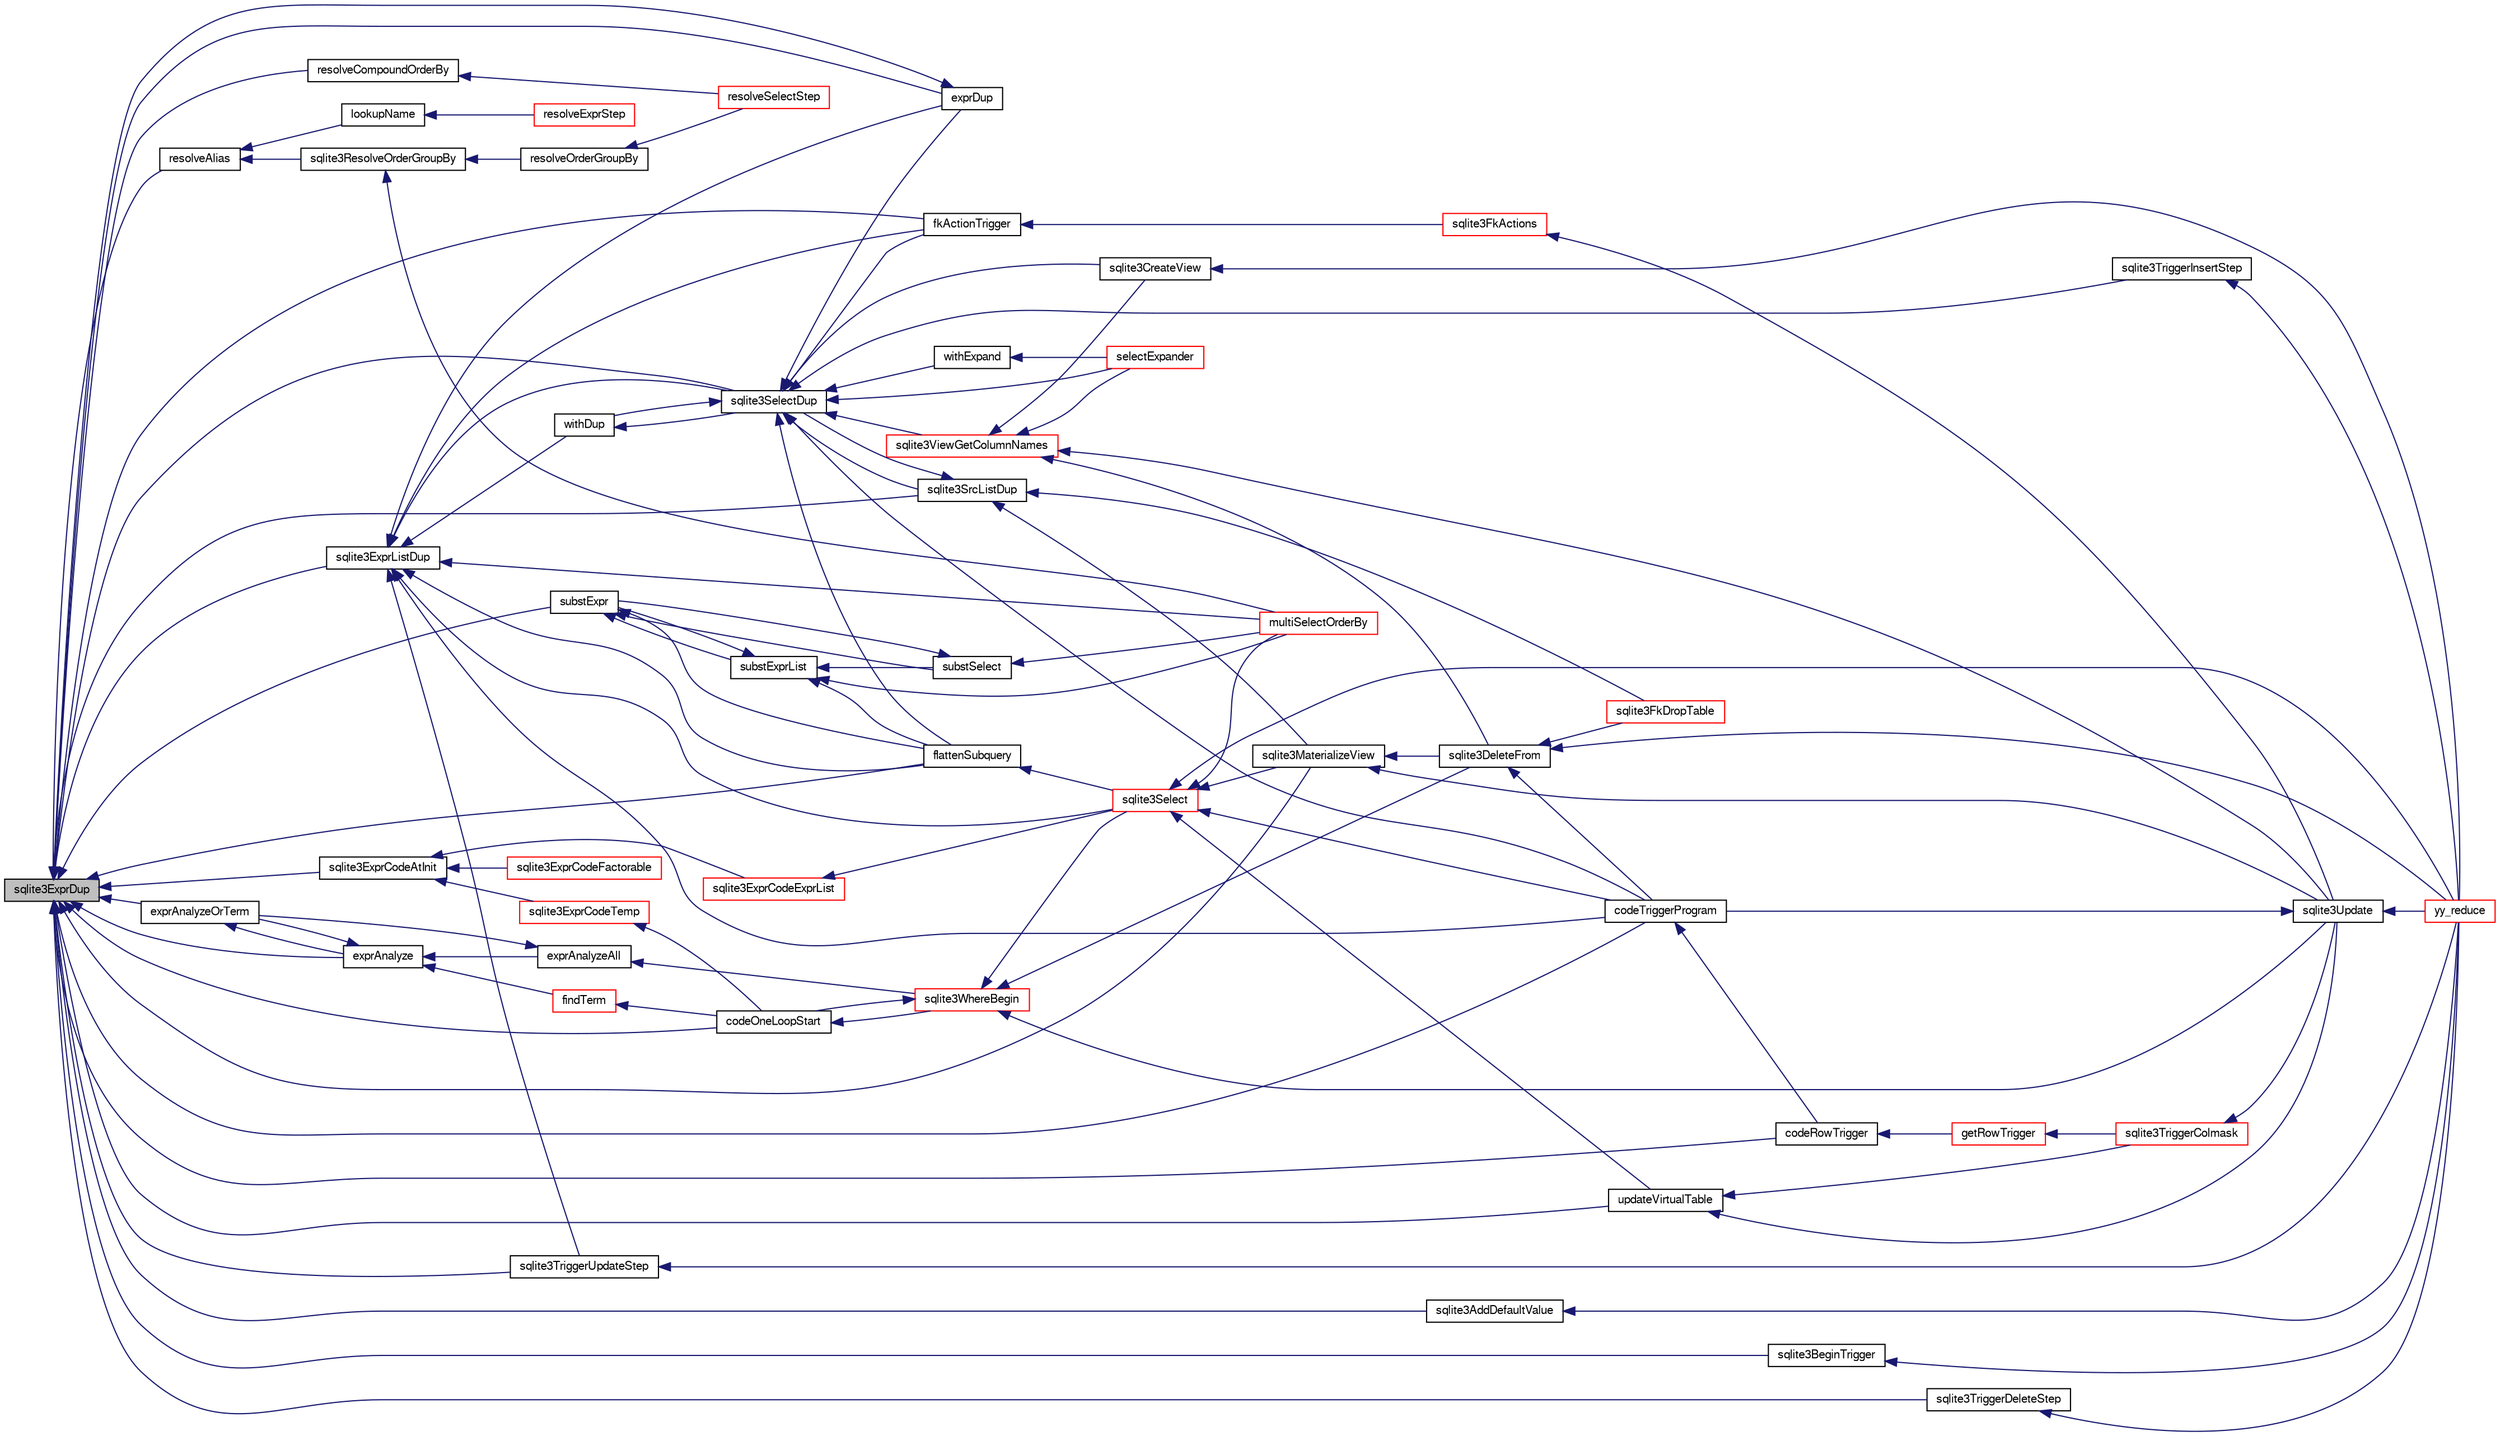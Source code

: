 digraph "sqlite3ExprDup"
{
  edge [fontname="FreeSans",fontsize="10",labelfontname="FreeSans",labelfontsize="10"];
  node [fontname="FreeSans",fontsize="10",shape=record];
  rankdir="LR";
  Node529730 [label="sqlite3ExprDup",height=0.2,width=0.4,color="black", fillcolor="grey75", style="filled", fontcolor="black"];
  Node529730 -> Node529731 [dir="back",color="midnightblue",fontsize="10",style="solid",fontname="FreeSans"];
  Node529731 [label="resolveAlias",height=0.2,width=0.4,color="black", fillcolor="white", style="filled",URL="$sqlite3_8c.html#af5aa683bef5c0eff80a792aa8a968167"];
  Node529731 -> Node529732 [dir="back",color="midnightblue",fontsize="10",style="solid",fontname="FreeSans"];
  Node529732 [label="lookupName",height=0.2,width=0.4,color="black", fillcolor="white", style="filled",URL="$sqlite3_8c.html#a9ee032f52b5e8bb82a72b574af904999"];
  Node529732 -> Node529733 [dir="back",color="midnightblue",fontsize="10",style="solid",fontname="FreeSans"];
  Node529733 [label="resolveExprStep",height=0.2,width=0.4,color="red", fillcolor="white", style="filled",URL="$sqlite3_8c.html#a0687a8650fd8a4ebbf5c2c5a75a8fb13"];
  Node529731 -> Node529818 [dir="back",color="midnightblue",fontsize="10",style="solid",fontname="FreeSans"];
  Node529818 [label="sqlite3ResolveOrderGroupBy",height=0.2,width=0.4,color="black", fillcolor="white", style="filled",URL="$sqlite3_8c.html#a2a1f1cd476b6007d2b2b0a9160dfb1eb"];
  Node529818 -> Node529815 [dir="back",color="midnightblue",fontsize="10",style="solid",fontname="FreeSans"];
  Node529815 [label="resolveOrderGroupBy",height=0.2,width=0.4,color="black", fillcolor="white", style="filled",URL="$sqlite3_8c.html#a4dc8ed6177a5de887eae1010992e3d00"];
  Node529815 -> Node529737 [dir="back",color="midnightblue",fontsize="10",style="solid",fontname="FreeSans"];
  Node529737 [label="resolveSelectStep",height=0.2,width=0.4,color="red", fillcolor="white", style="filled",URL="$sqlite3_8c.html#a0b9015a9e505c63fd104dcbad672c814"];
  Node529818 -> Node529797 [dir="back",color="midnightblue",fontsize="10",style="solid",fontname="FreeSans"];
  Node529797 [label="multiSelectOrderBy",height=0.2,width=0.4,color="red", fillcolor="white", style="filled",URL="$sqlite3_8c.html#afcdb8488c6f4dfdadaf9f04bca35b808"];
  Node529730 -> Node529736 [dir="back",color="midnightblue",fontsize="10",style="solid",fontname="FreeSans"];
  Node529736 [label="resolveCompoundOrderBy",height=0.2,width=0.4,color="black", fillcolor="white", style="filled",URL="$sqlite3_8c.html#a462c5aa49cfd6aad6a92fa60ddefc569"];
  Node529736 -> Node529737 [dir="back",color="midnightblue",fontsize="10",style="solid",fontname="FreeSans"];
  Node529730 -> Node529819 [dir="back",color="midnightblue",fontsize="10",style="solid",fontname="FreeSans"];
  Node529819 [label="exprDup",height=0.2,width=0.4,color="black", fillcolor="white", style="filled",URL="$sqlite3_8c.html#a89f473c64253ae0a76749f543466a05a"];
  Node529819 -> Node529730 [dir="back",color="midnightblue",fontsize="10",style="solid",fontname="FreeSans"];
  Node529730 -> Node529820 [dir="back",color="midnightblue",fontsize="10",style="solid",fontname="FreeSans"];
  Node529820 [label="sqlite3ExprListDup",height=0.2,width=0.4,color="black", fillcolor="white", style="filled",URL="$sqlite3_8c.html#abfb0903f2fc516fcceec37b3489d528c"];
  Node529820 -> Node529819 [dir="back",color="midnightblue",fontsize="10",style="solid",fontname="FreeSans"];
  Node529820 -> Node529821 [dir="back",color="midnightblue",fontsize="10",style="solid",fontname="FreeSans"];
  Node529821 [label="withDup",height=0.2,width=0.4,color="black", fillcolor="white", style="filled",URL="$sqlite3_8c.html#a3f4d4194e35fd64b629b1533c50ffd7a"];
  Node529821 -> Node529822 [dir="back",color="midnightblue",fontsize="10",style="solid",fontname="FreeSans"];
  Node529822 [label="sqlite3SelectDup",height=0.2,width=0.4,color="black", fillcolor="white", style="filled",URL="$sqlite3_8c.html#af8a7f75590dced000c27784d90b57b87"];
  Node529822 -> Node529819 [dir="back",color="midnightblue",fontsize="10",style="solid",fontname="FreeSans"];
  Node529822 -> Node529821 [dir="back",color="midnightblue",fontsize="10",style="solid",fontname="FreeSans"];
  Node529822 -> Node529823 [dir="back",color="midnightblue",fontsize="10",style="solid",fontname="FreeSans"];
  Node529823 [label="sqlite3SrcListDup",height=0.2,width=0.4,color="black", fillcolor="white", style="filled",URL="$sqlite3_8c.html#a915ece76ebeede6852f63a447753ef9f"];
  Node529823 -> Node529822 [dir="back",color="midnightblue",fontsize="10",style="solid",fontname="FreeSans"];
  Node529823 -> Node529813 [dir="back",color="midnightblue",fontsize="10",style="solid",fontname="FreeSans"];
  Node529813 [label="sqlite3MaterializeView",height=0.2,width=0.4,color="black", fillcolor="white", style="filled",URL="$sqlite3_8c.html#a4557984b0b75f998fb0c3f231c9b1def"];
  Node529813 -> Node529748 [dir="back",color="midnightblue",fontsize="10",style="solid",fontname="FreeSans"];
  Node529748 [label="sqlite3DeleteFrom",height=0.2,width=0.4,color="black", fillcolor="white", style="filled",URL="$sqlite3_8c.html#ab9b4b45349188b49eabb23f94608a091"];
  Node529748 -> Node529749 [dir="back",color="midnightblue",fontsize="10",style="solid",fontname="FreeSans"];
  Node529749 [label="sqlite3FkDropTable",height=0.2,width=0.4,color="red", fillcolor="white", style="filled",URL="$sqlite3_8c.html#a1218c6fc74e89152ceaa4760e82f5ef9"];
  Node529748 -> Node529750 [dir="back",color="midnightblue",fontsize="10",style="solid",fontname="FreeSans"];
  Node529750 [label="codeTriggerProgram",height=0.2,width=0.4,color="black", fillcolor="white", style="filled",URL="$sqlite3_8c.html#a120801f59d9281d201d2ff4b2606836e"];
  Node529750 -> Node529751 [dir="back",color="midnightblue",fontsize="10",style="solid",fontname="FreeSans"];
  Node529751 [label="codeRowTrigger",height=0.2,width=0.4,color="black", fillcolor="white", style="filled",URL="$sqlite3_8c.html#a463cea5aaaf388b560b206570a0022fc"];
  Node529751 -> Node529752 [dir="back",color="midnightblue",fontsize="10",style="solid",fontname="FreeSans"];
  Node529752 [label="getRowTrigger",height=0.2,width=0.4,color="red", fillcolor="white", style="filled",URL="$sqlite3_8c.html#a69626ef20b540d1a2b19cf56f3f45689"];
  Node529752 -> Node529760 [dir="back",color="midnightblue",fontsize="10",style="solid",fontname="FreeSans"];
  Node529760 [label="sqlite3TriggerColmask",height=0.2,width=0.4,color="red", fillcolor="white", style="filled",URL="$sqlite3_8c.html#acace8e99e37ae5e84ea03c65e820c540"];
  Node529760 -> Node529758 [dir="back",color="midnightblue",fontsize="10",style="solid",fontname="FreeSans"];
  Node529758 [label="sqlite3Update",height=0.2,width=0.4,color="black", fillcolor="white", style="filled",URL="$sqlite3_8c.html#ac5aa67c46e8cc8174566fabe6809fafa"];
  Node529758 -> Node529750 [dir="back",color="midnightblue",fontsize="10",style="solid",fontname="FreeSans"];
  Node529758 -> Node529743 [dir="back",color="midnightblue",fontsize="10",style="solid",fontname="FreeSans"];
  Node529743 [label="yy_reduce",height=0.2,width=0.4,color="red", fillcolor="white", style="filled",URL="$sqlite3_8c.html#a7c419a9b25711c666a9a2449ef377f14"];
  Node529748 -> Node529743 [dir="back",color="midnightblue",fontsize="10",style="solid",fontname="FreeSans"];
  Node529813 -> Node529758 [dir="back",color="midnightblue",fontsize="10",style="solid",fontname="FreeSans"];
  Node529823 -> Node529749 [dir="back",color="midnightblue",fontsize="10",style="solid",fontname="FreeSans"];
  Node529822 -> Node529742 [dir="back",color="midnightblue",fontsize="10",style="solid",fontname="FreeSans"];
  Node529742 [label="sqlite3CreateView",height=0.2,width=0.4,color="black", fillcolor="white", style="filled",URL="$sqlite3_8c.html#a9d85cb00ff71dee5cd9a019503a6982e"];
  Node529742 -> Node529743 [dir="back",color="midnightblue",fontsize="10",style="solid",fontname="FreeSans"];
  Node529822 -> Node529745 [dir="back",color="midnightblue",fontsize="10",style="solid",fontname="FreeSans"];
  Node529745 [label="sqlite3ViewGetColumnNames",height=0.2,width=0.4,color="red", fillcolor="white", style="filled",URL="$sqlite3_8c.html#aebc7cd8d9e2bd174ae0a60363d3f6ce8"];
  Node529745 -> Node529742 [dir="back",color="midnightblue",fontsize="10",style="solid",fontname="FreeSans"];
  Node529745 -> Node529748 [dir="back",color="midnightblue",fontsize="10",style="solid",fontname="FreeSans"];
  Node529745 -> Node529762 [dir="back",color="midnightblue",fontsize="10",style="solid",fontname="FreeSans"];
  Node529762 [label="selectExpander",height=0.2,width=0.4,color="red", fillcolor="white", style="filled",URL="$sqlite3_8c.html#abee977318fbf74531340c6e41b0ca953"];
  Node529745 -> Node529758 [dir="back",color="midnightblue",fontsize="10",style="solid",fontname="FreeSans"];
  Node529822 -> Node529824 [dir="back",color="midnightblue",fontsize="10",style="solid",fontname="FreeSans"];
  Node529824 [label="fkActionTrigger",height=0.2,width=0.4,color="black", fillcolor="white", style="filled",URL="$sqlite3_8c.html#a45d66e3277860bacad58eb6296680c8e"];
  Node529824 -> Node529754 [dir="back",color="midnightblue",fontsize="10",style="solid",fontname="FreeSans"];
  Node529754 [label="sqlite3FkActions",height=0.2,width=0.4,color="red", fillcolor="white", style="filled",URL="$sqlite3_8c.html#a39159bd1623724946c22355ba7f3ef90"];
  Node529754 -> Node529758 [dir="back",color="midnightblue",fontsize="10",style="solid",fontname="FreeSans"];
  Node529822 -> Node529825 [dir="back",color="midnightblue",fontsize="10",style="solid",fontname="FreeSans"];
  Node529825 [label="flattenSubquery",height=0.2,width=0.4,color="black", fillcolor="white", style="filled",URL="$sqlite3_8c.html#aa7dcde293e634ad09c4d76c16a640491"];
  Node529825 -> Node529764 [dir="back",color="midnightblue",fontsize="10",style="solid",fontname="FreeSans"];
  Node529764 [label="sqlite3Select",height=0.2,width=0.4,color="red", fillcolor="white", style="filled",URL="$sqlite3_8c.html#a2465ee8c956209ba4b272477b7c21a45"];
  Node529764 -> Node529813 [dir="back",color="midnightblue",fontsize="10",style="solid",fontname="FreeSans"];
  Node529764 -> Node529797 [dir="back",color="midnightblue",fontsize="10",style="solid",fontname="FreeSans"];
  Node529764 -> Node529750 [dir="back",color="midnightblue",fontsize="10",style="solid",fontname="FreeSans"];
  Node529764 -> Node529814 [dir="back",color="midnightblue",fontsize="10",style="solid",fontname="FreeSans"];
  Node529814 [label="updateVirtualTable",height=0.2,width=0.4,color="black", fillcolor="white", style="filled",URL="$sqlite3_8c.html#a740220531db9293c39a2cdd7da3f74e1"];
  Node529814 -> Node529760 [dir="back",color="midnightblue",fontsize="10",style="solid",fontname="FreeSans"];
  Node529814 -> Node529758 [dir="back",color="midnightblue",fontsize="10",style="solid",fontname="FreeSans"];
  Node529764 -> Node529743 [dir="back",color="midnightblue",fontsize="10",style="solid",fontname="FreeSans"];
  Node529822 -> Node529826 [dir="back",color="midnightblue",fontsize="10",style="solid",fontname="FreeSans"];
  Node529826 [label="withExpand",height=0.2,width=0.4,color="black", fillcolor="white", style="filled",URL="$sqlite3_8c.html#abfe30ddf22391eeda2da9ba60c23bf0b"];
  Node529826 -> Node529762 [dir="back",color="midnightblue",fontsize="10",style="solid",fontname="FreeSans"];
  Node529822 -> Node529762 [dir="back",color="midnightblue",fontsize="10",style="solid",fontname="FreeSans"];
  Node529822 -> Node529827 [dir="back",color="midnightblue",fontsize="10",style="solid",fontname="FreeSans"];
  Node529827 [label="sqlite3TriggerInsertStep",height=0.2,width=0.4,color="black", fillcolor="white", style="filled",URL="$sqlite3_8c.html#a7204c378dad0dfefd6ab40c3d9508c64"];
  Node529827 -> Node529743 [dir="back",color="midnightblue",fontsize="10",style="solid",fontname="FreeSans"];
  Node529822 -> Node529750 [dir="back",color="midnightblue",fontsize="10",style="solid",fontname="FreeSans"];
  Node529820 -> Node529822 [dir="back",color="midnightblue",fontsize="10",style="solid",fontname="FreeSans"];
  Node529820 -> Node529824 [dir="back",color="midnightblue",fontsize="10",style="solid",fontname="FreeSans"];
  Node529820 -> Node529797 [dir="back",color="midnightblue",fontsize="10",style="solid",fontname="FreeSans"];
  Node529820 -> Node529825 [dir="back",color="midnightblue",fontsize="10",style="solid",fontname="FreeSans"];
  Node529820 -> Node529764 [dir="back",color="midnightblue",fontsize="10",style="solid",fontname="FreeSans"];
  Node529820 -> Node529828 [dir="back",color="midnightblue",fontsize="10",style="solid",fontname="FreeSans"];
  Node529828 [label="sqlite3TriggerUpdateStep",height=0.2,width=0.4,color="black", fillcolor="white", style="filled",URL="$sqlite3_8c.html#a747552fbad2050589d779b2baee13941"];
  Node529828 -> Node529743 [dir="back",color="midnightblue",fontsize="10",style="solid",fontname="FreeSans"];
  Node529820 -> Node529750 [dir="back",color="midnightblue",fontsize="10",style="solid",fontname="FreeSans"];
  Node529730 -> Node529823 [dir="back",color="midnightblue",fontsize="10",style="solid",fontname="FreeSans"];
  Node529730 -> Node529822 [dir="back",color="midnightblue",fontsize="10",style="solid",fontname="FreeSans"];
  Node529730 -> Node529829 [dir="back",color="midnightblue",fontsize="10",style="solid",fontname="FreeSans"];
  Node529829 [label="sqlite3ExprCodeAtInit",height=0.2,width=0.4,color="black", fillcolor="white", style="filled",URL="$sqlite3_8c.html#ac95e17399015e079099a882989e125c1"];
  Node529829 -> Node529769 [dir="back",color="midnightblue",fontsize="10",style="solid",fontname="FreeSans"];
  Node529769 [label="sqlite3ExprCodeTemp",height=0.2,width=0.4,color="red", fillcolor="white", style="filled",URL="$sqlite3_8c.html#a3bc5c1ccb3c5851847e2aeb4a84ae1fc"];
  Node529769 -> Node529786 [dir="back",color="midnightblue",fontsize="10",style="solid",fontname="FreeSans"];
  Node529786 [label="codeOneLoopStart",height=0.2,width=0.4,color="black", fillcolor="white", style="filled",URL="$sqlite3_8c.html#aa868875120b151c169cc79139ed6e008"];
  Node529786 -> Node529783 [dir="back",color="midnightblue",fontsize="10",style="solid",fontname="FreeSans"];
  Node529783 [label="sqlite3WhereBegin",height=0.2,width=0.4,color="red", fillcolor="white", style="filled",URL="$sqlite3_8c.html#acad049f5c9a96a8118cffd5e5ce89f7c"];
  Node529783 -> Node529748 [dir="back",color="midnightblue",fontsize="10",style="solid",fontname="FreeSans"];
  Node529783 -> Node529764 [dir="back",color="midnightblue",fontsize="10",style="solid",fontname="FreeSans"];
  Node529783 -> Node529758 [dir="back",color="midnightblue",fontsize="10",style="solid",fontname="FreeSans"];
  Node529783 -> Node529786 [dir="back",color="midnightblue",fontsize="10",style="solid",fontname="FreeSans"];
  Node529829 -> Node529788 [dir="back",color="midnightblue",fontsize="10",style="solid",fontname="FreeSans"];
  Node529788 [label="sqlite3ExprCodeFactorable",height=0.2,width=0.4,color="red", fillcolor="white", style="filled",URL="$sqlite3_8c.html#a843f7fd58eec5a683c1fd8435fcd1e84"];
  Node529829 -> Node529799 [dir="back",color="midnightblue",fontsize="10",style="solid",fontname="FreeSans"];
  Node529799 [label="sqlite3ExprCodeExprList",height=0.2,width=0.4,color="red", fillcolor="white", style="filled",URL="$sqlite3_8c.html#a05b2b3dc3de7565de24eb3a2ff4e9566"];
  Node529799 -> Node529764 [dir="back",color="midnightblue",fontsize="10",style="solid",fontname="FreeSans"];
  Node529730 -> Node529830 [dir="back",color="midnightblue",fontsize="10",style="solid",fontname="FreeSans"];
  Node529830 [label="sqlite3AddDefaultValue",height=0.2,width=0.4,color="black", fillcolor="white", style="filled",URL="$sqlite3_8c.html#a0c9a36f669a7f33ff5e2db5d8586ef6b"];
  Node529830 -> Node529743 [dir="back",color="midnightblue",fontsize="10",style="solid",fontname="FreeSans"];
  Node529730 -> Node529813 [dir="back",color="midnightblue",fontsize="10",style="solid",fontname="FreeSans"];
  Node529730 -> Node529824 [dir="back",color="midnightblue",fontsize="10",style="solid",fontname="FreeSans"];
  Node529730 -> Node529831 [dir="back",color="midnightblue",fontsize="10",style="solid",fontname="FreeSans"];
  Node529831 [label="substExpr",height=0.2,width=0.4,color="black", fillcolor="white", style="filled",URL="$sqlite3_8c.html#a7e30cc0ad46f01288c342a4e378d9484"];
  Node529831 -> Node529832 [dir="back",color="midnightblue",fontsize="10",style="solid",fontname="FreeSans"];
  Node529832 [label="substExprList",height=0.2,width=0.4,color="black", fillcolor="white", style="filled",URL="$sqlite3_8c.html#a757971613b796a7c4ce40ddec28641b0"];
  Node529832 -> Node529797 [dir="back",color="midnightblue",fontsize="10",style="solid",fontname="FreeSans"];
  Node529832 -> Node529831 [dir="back",color="midnightblue",fontsize="10",style="solid",fontname="FreeSans"];
  Node529832 -> Node529833 [dir="back",color="midnightblue",fontsize="10",style="solid",fontname="FreeSans"];
  Node529833 [label="substSelect",height=0.2,width=0.4,color="black", fillcolor="white", style="filled",URL="$sqlite3_8c.html#ad829d8b7f675bae62ee9b1a139929f69"];
  Node529833 -> Node529797 [dir="back",color="midnightblue",fontsize="10",style="solid",fontname="FreeSans"];
  Node529833 -> Node529831 [dir="back",color="midnightblue",fontsize="10",style="solid",fontname="FreeSans"];
  Node529832 -> Node529825 [dir="back",color="midnightblue",fontsize="10",style="solid",fontname="FreeSans"];
  Node529831 -> Node529833 [dir="back",color="midnightblue",fontsize="10",style="solid",fontname="FreeSans"];
  Node529831 -> Node529825 [dir="back",color="midnightblue",fontsize="10",style="solid",fontname="FreeSans"];
  Node529730 -> Node529825 [dir="back",color="midnightblue",fontsize="10",style="solid",fontname="FreeSans"];
  Node529730 -> Node529834 [dir="back",color="midnightblue",fontsize="10",style="solid",fontname="FreeSans"];
  Node529834 [label="sqlite3BeginTrigger",height=0.2,width=0.4,color="black", fillcolor="white", style="filled",URL="$sqlite3_8c.html#ac20a731dbd52edec68a09962c7f39a4c"];
  Node529834 -> Node529743 [dir="back",color="midnightblue",fontsize="10",style="solid",fontname="FreeSans"];
  Node529730 -> Node529828 [dir="back",color="midnightblue",fontsize="10",style="solid",fontname="FreeSans"];
  Node529730 -> Node529835 [dir="back",color="midnightblue",fontsize="10",style="solid",fontname="FreeSans"];
  Node529835 [label="sqlite3TriggerDeleteStep",height=0.2,width=0.4,color="black", fillcolor="white", style="filled",URL="$sqlite3_8c.html#a7f1bcb4e2de5e641f2c286d27348f823"];
  Node529835 -> Node529743 [dir="back",color="midnightblue",fontsize="10",style="solid",fontname="FreeSans"];
  Node529730 -> Node529750 [dir="back",color="midnightblue",fontsize="10",style="solid",fontname="FreeSans"];
  Node529730 -> Node529751 [dir="back",color="midnightblue",fontsize="10",style="solid",fontname="FreeSans"];
  Node529730 -> Node529814 [dir="back",color="midnightblue",fontsize="10",style="solid",fontname="FreeSans"];
  Node529730 -> Node529810 [dir="back",color="midnightblue",fontsize="10",style="solid",fontname="FreeSans"];
  Node529810 [label="exprAnalyzeOrTerm",height=0.2,width=0.4,color="black", fillcolor="white", style="filled",URL="$sqlite3_8c.html#ab95cabd8b51cb2291b5bef0c4a3776d2"];
  Node529810 -> Node529803 [dir="back",color="midnightblue",fontsize="10",style="solid",fontname="FreeSans"];
  Node529803 [label="exprAnalyze",height=0.2,width=0.4,color="black", fillcolor="white", style="filled",URL="$sqlite3_8c.html#acb10e48c9a4184a4edd9bfd5b14ad0b7"];
  Node529803 -> Node529804 [dir="back",color="midnightblue",fontsize="10",style="solid",fontname="FreeSans"];
  Node529804 [label="findTerm",height=0.2,width=0.4,color="red", fillcolor="white", style="filled",URL="$sqlite3_8c.html#af26eb1eed85001fcf29fa189b631ac4b"];
  Node529804 -> Node529786 [dir="back",color="midnightblue",fontsize="10",style="solid",fontname="FreeSans"];
  Node529803 -> Node529809 [dir="back",color="midnightblue",fontsize="10",style="solid",fontname="FreeSans"];
  Node529809 [label="exprAnalyzeAll",height=0.2,width=0.4,color="black", fillcolor="white", style="filled",URL="$sqlite3_8c.html#a2e7a957af98e240fa68e34d6ff639437"];
  Node529809 -> Node529810 [dir="back",color="midnightblue",fontsize="10",style="solid",fontname="FreeSans"];
  Node529809 -> Node529783 [dir="back",color="midnightblue",fontsize="10",style="solid",fontname="FreeSans"];
  Node529803 -> Node529810 [dir="back",color="midnightblue",fontsize="10",style="solid",fontname="FreeSans"];
  Node529730 -> Node529803 [dir="back",color="midnightblue",fontsize="10",style="solid",fontname="FreeSans"];
  Node529730 -> Node529786 [dir="back",color="midnightblue",fontsize="10",style="solid",fontname="FreeSans"];
}
